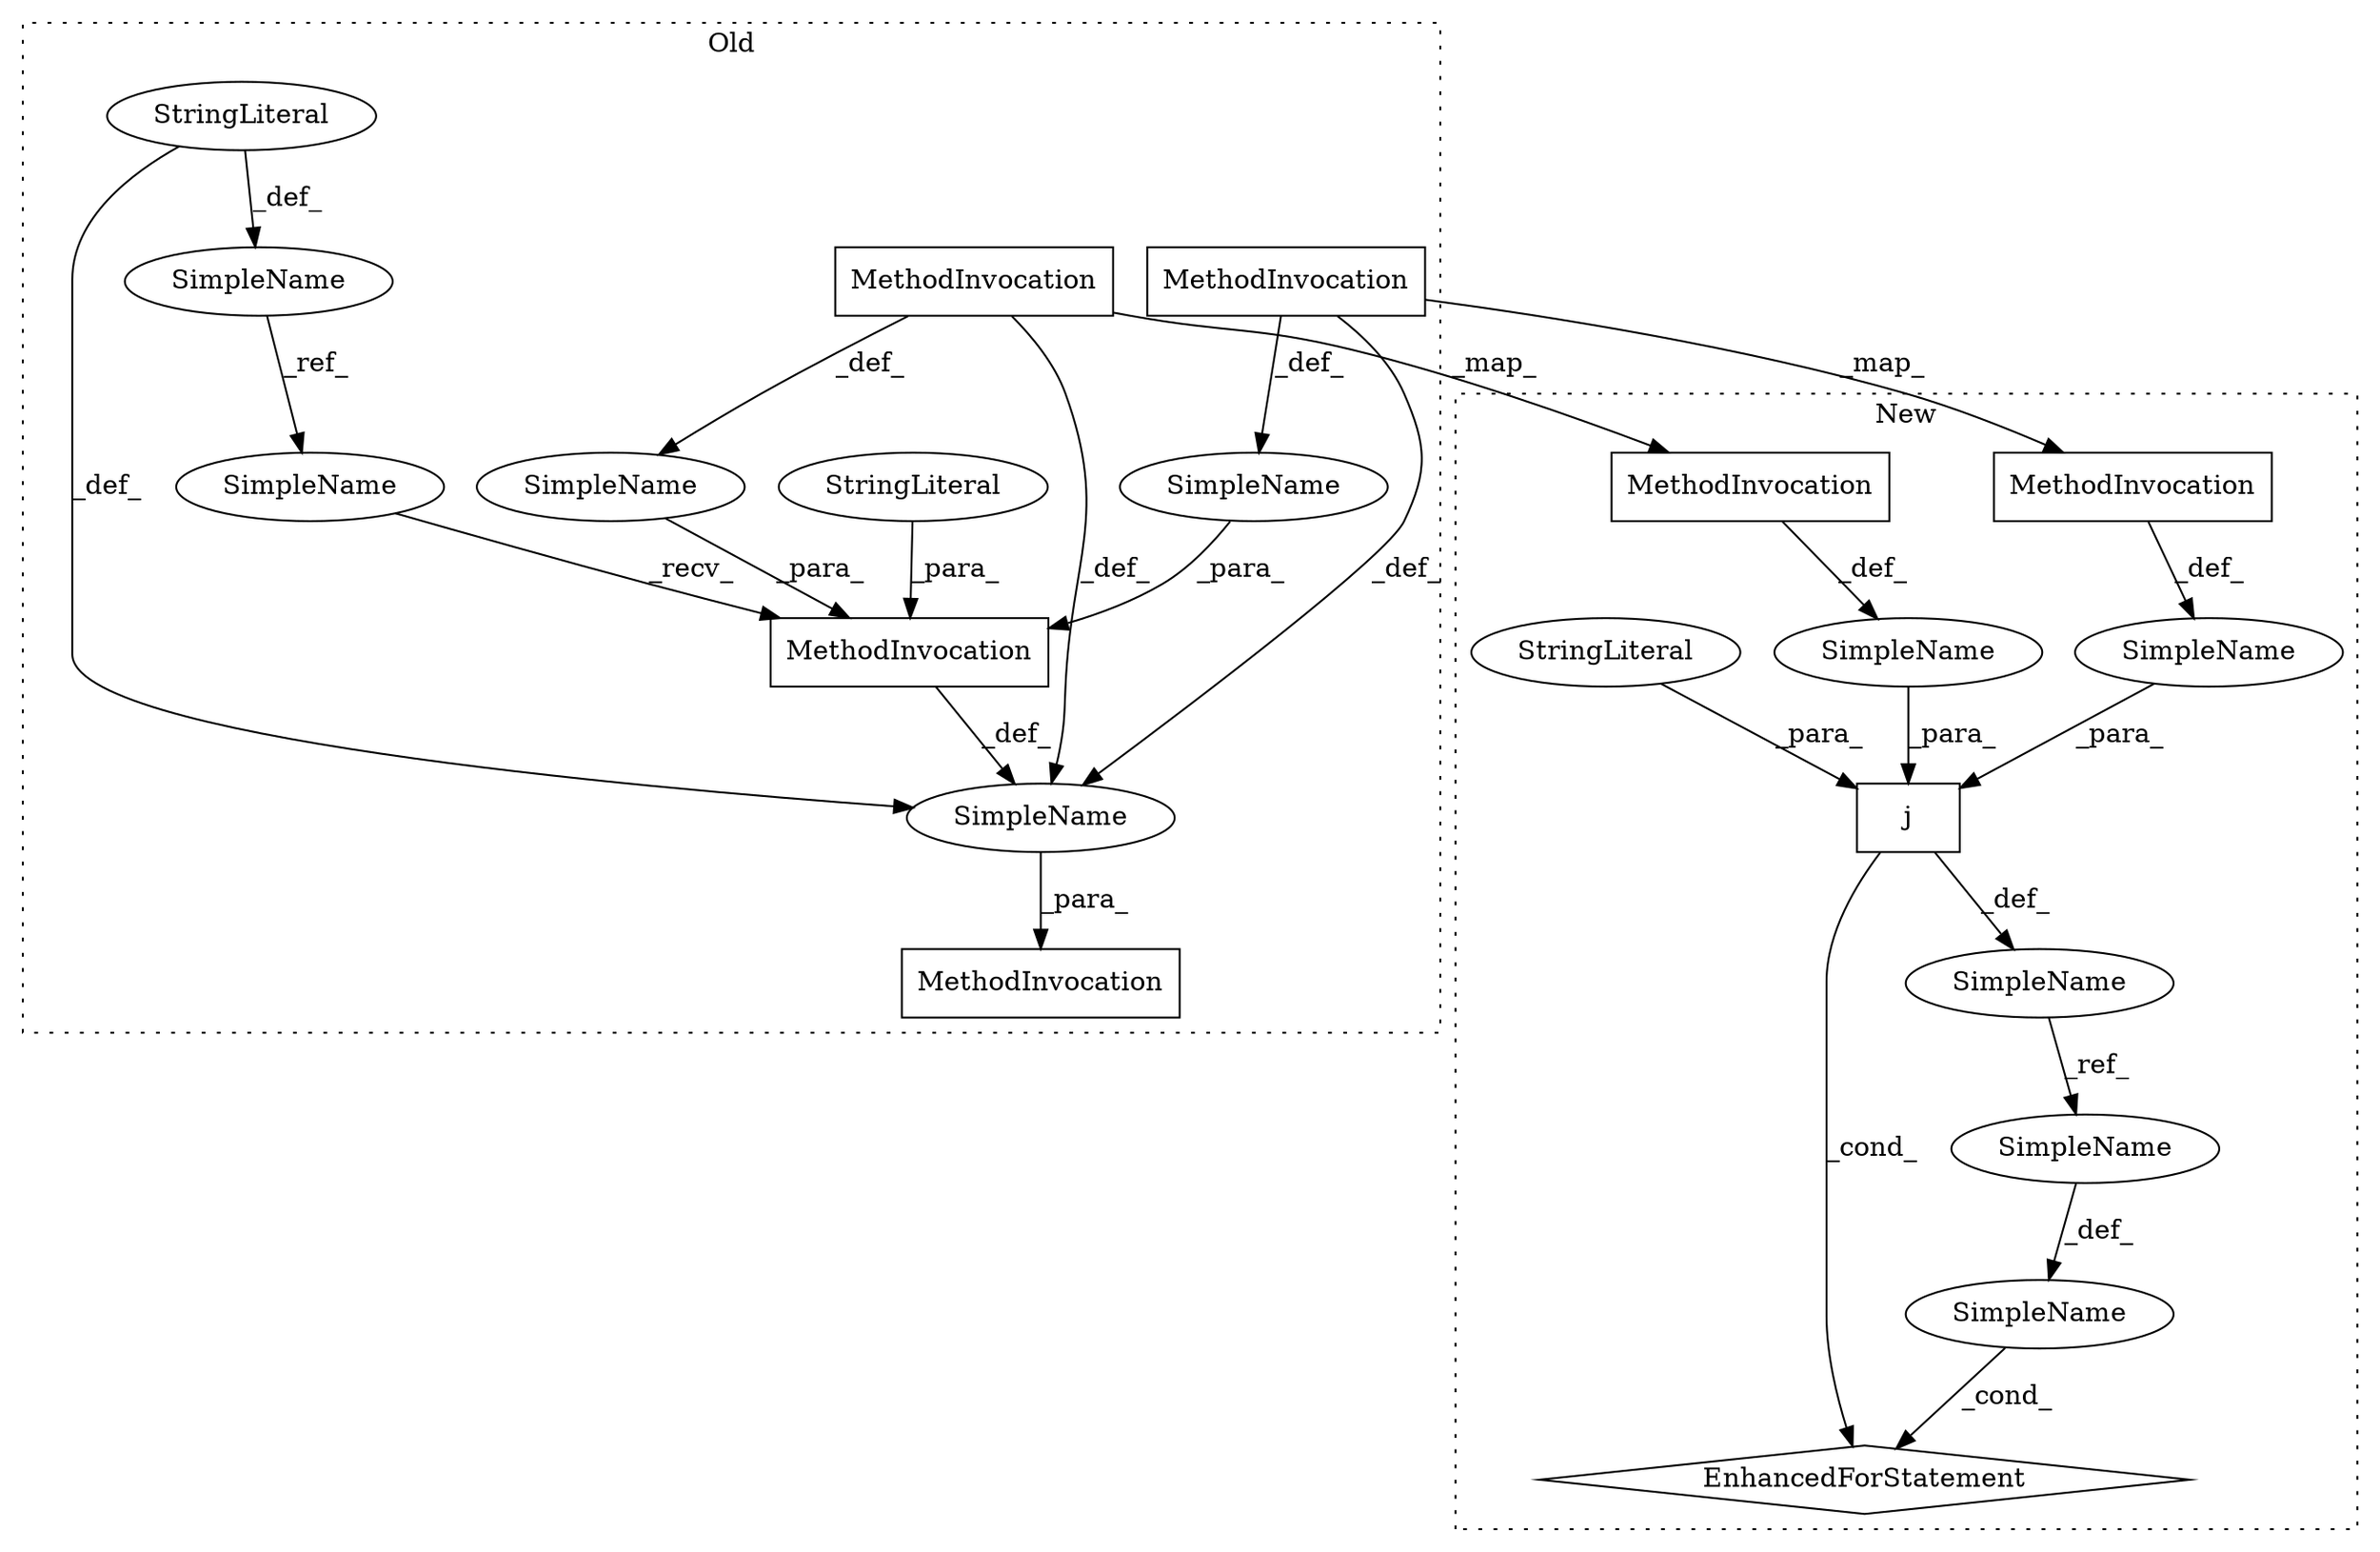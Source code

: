 digraph G {
subgraph cluster0 {
1 [label="MethodInvocation" a="32" s="9944,9954" l="4,1" shape="box"];
2 [label="MethodInvocation" a="32" s="9921,9991" l="6,1" shape="box"];
4 [label="MethodInvocation" a="32" s="9937,9990" l="7,1" shape="box"];
5 [label="MethodInvocation" a="32" s="9956,9973" l="11,1" shape="box"];
7 [label="SimpleName" a="42" s="9927" l="9" shape="ellipse"];
8 [label="SimpleName" a="42" s="" l="" shape="ellipse"];
12 [label="SimpleName" a="42" s="" l="" shape="ellipse"];
13 [label="SimpleName" a="42" s="" l="" shape="ellipse"];
16 [label="SimpleName" a="42" s="9588" l="9" shape="ellipse"];
17 [label="StringLiteral" a="45" s="9975" l="15" shape="ellipse"];
18 [label="StringLiteral" a="45" s="9598" l="35" shape="ellipse"];
label = "Old";
style="dotted";
}
subgraph cluster1 {
3 [label="MethodInvocation" a="32" s="10072,10089" l="11,1" shape="box"];
6 [label="MethodInvocation" a="32" s="10048,10058" l="4,1" shape="box"];
9 [label="SimpleName" a="42" s="" l="" shape="ellipse"];
10 [label="SimpleName" a="42" s="" l="" shape="ellipse"];
11 [label="SimpleName" a="42" s="10298" l="5" shape="ellipse"];
14 [label="SimpleName" a="42" s="10306" l="10" shape="ellipse"];
15 [label="SimpleName" a="42" s="9718" l="10" shape="ellipse"];
19 [label="StringLiteral" a="45" s="10103" l="15" shape="ellipse"];
20 [label="EnhancedForStatement" a="70" s="10215,10316" l="57,2" shape="diamond"];
21 [label="j" a="106" s="10048" l="70" shape="box"];
label = "New";
style="dotted";
}
1 -> 12 [label="_def_"];
1 -> 13 [label="_def_"];
1 -> 6 [label="_map_"];
3 -> 9 [label="_def_"];
4 -> 13 [label="_def_"];
5 -> 8 [label="_def_"];
5 -> 3 [label="_map_"];
5 -> 13 [label="_def_"];
6 -> 10 [label="_def_"];
7 -> 4 [label="_recv_"];
8 -> 4 [label="_para_"];
9 -> 21 [label="_para_"];
10 -> 21 [label="_para_"];
11 -> 20 [label="_cond_"];
12 -> 4 [label="_para_"];
13 -> 2 [label="_para_"];
14 -> 11 [label="_def_"];
15 -> 14 [label="_ref_"];
16 -> 7 [label="_ref_"];
17 -> 4 [label="_para_"];
18 -> 16 [label="_def_"];
18 -> 13 [label="_def_"];
19 -> 21 [label="_para_"];
21 -> 20 [label="_cond_"];
21 -> 15 [label="_def_"];
}